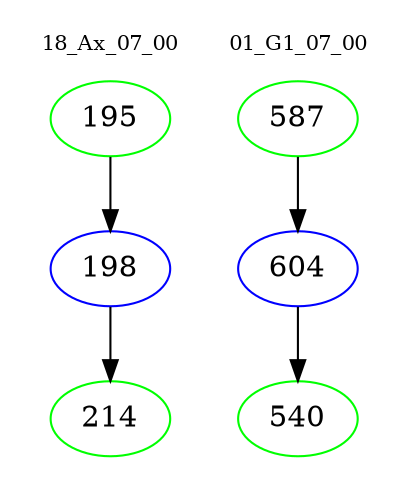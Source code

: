 digraph{
subgraph cluster_0 {
color = white
label = "18_Ax_07_00";
fontsize=10;
T0_195 [label="195", color="green"]
T0_195 -> T0_198 [color="black"]
T0_198 [label="198", color="blue"]
T0_198 -> T0_214 [color="black"]
T0_214 [label="214", color="green"]
}
subgraph cluster_1 {
color = white
label = "01_G1_07_00";
fontsize=10;
T1_587 [label="587", color="green"]
T1_587 -> T1_604 [color="black"]
T1_604 [label="604", color="blue"]
T1_604 -> T1_540 [color="black"]
T1_540 [label="540", color="green"]
}
}
